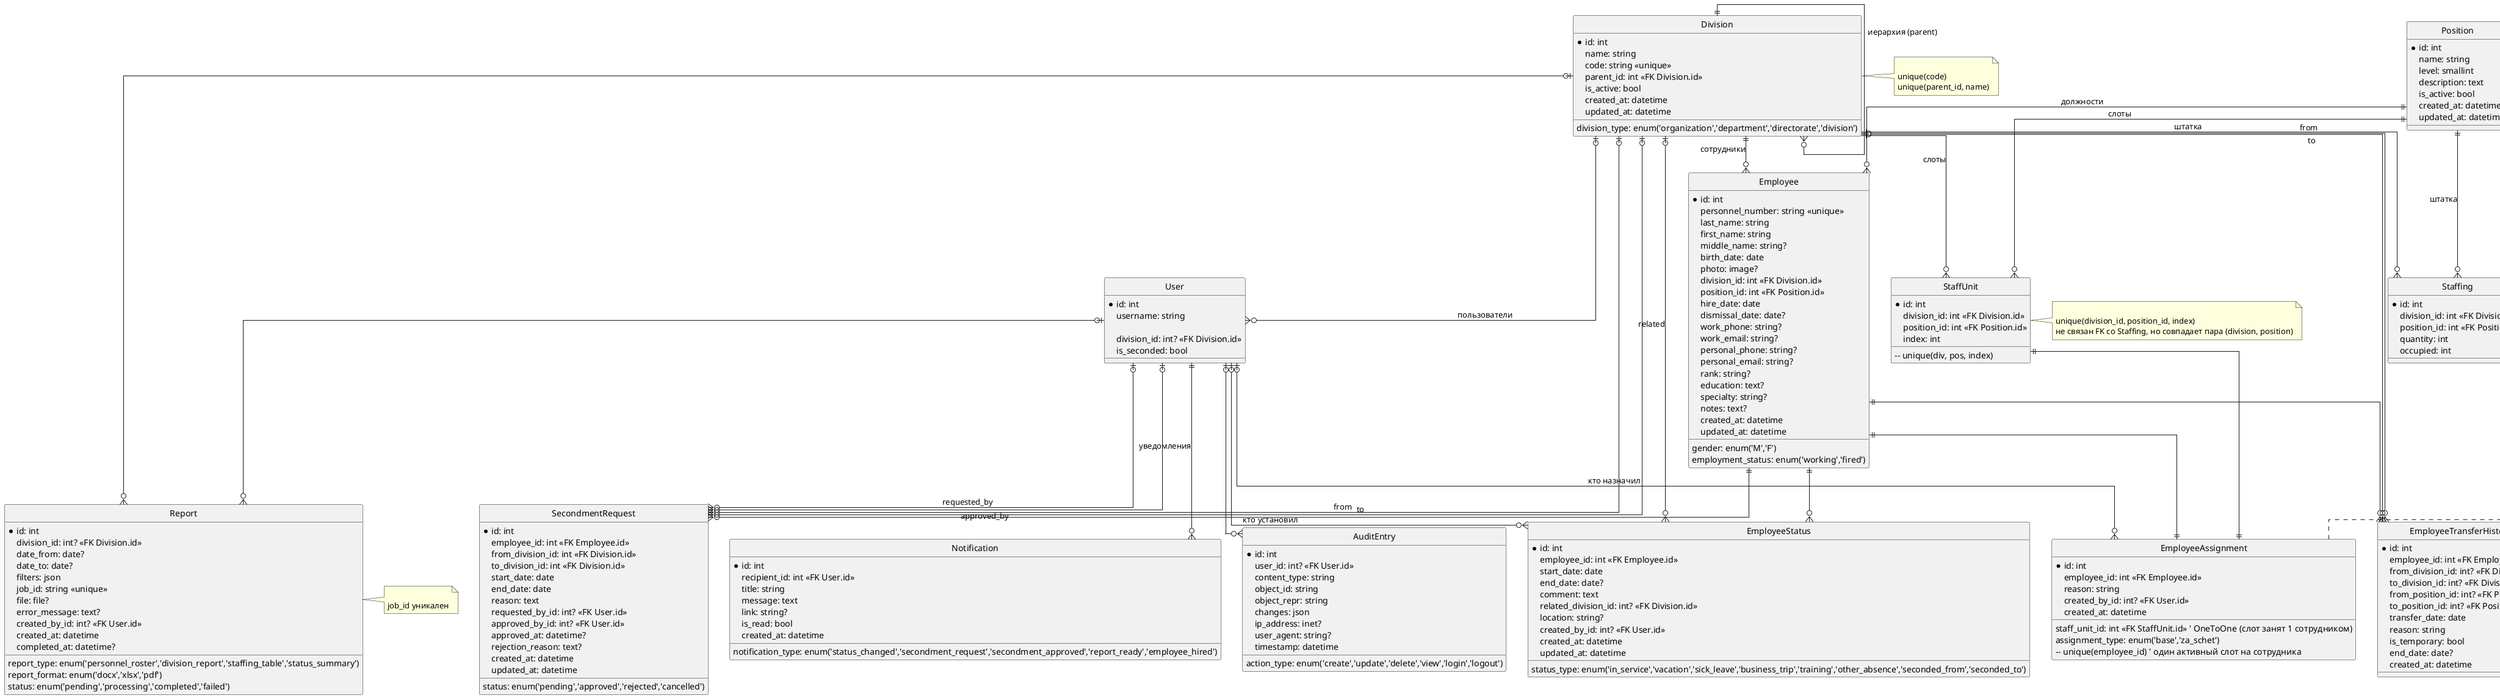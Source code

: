@startuml
' ER диаграмма текущей БД (по коду на сейчас)
hide circle
skinparam linetype ortho
skinparam packageStyle rectangle

entity "Division" as div {
*id: int
name: string
code: string <<unique>>
division_type: enum('organization','department','directorate','division')
parent_id: int <<FK Division.id>>
is_active: bool
created_at: datetime
updated_at: datetime
}
div ||--o{ div : "иерархия (parent)"

entity "User" as usr {
*id: int
username: string

division_id: int? <<FK Division.id>>
is_seconded: bool
}
div |o--o{ usr : "пользователи"

entity "Position" as pos {
*id: int
name: string
level: smallint
description: text
is_active: bool
created_at: datetime
updated_at: datetime
}

entity "Employee" as emp {
*id: int
personnel_number: string <<unique>>
last_name: string
first_name: string
middle_name: string?
birth_date: date
gender: enum('M','F')
photo: image?
division_id: int <<FK Division.id>>
position_id: int <<FK Position.id>>
hire_date: date
dismissal_date: date?
employment_status: enum('working','fired')
work_phone: string?
work_email: string?
personal_phone: string?
personal_email: string?
rank: string?
education: text?
specialty: string?
notes: text?
created_at: datetime
updated_at: datetime
}
div ||--o{ emp : "сотрудники"
pos ||--o{ emp : "должности"

entity "EmployeeTransferHistory" as etransf {
*id: int
employee_id: int <<FK Employee.id>>
from_division_id: int? <<FK Division.id>>
to_division_id: int? <<FK Division.id>>
from_position_id: int? <<FK Position.id>>
to_position_id: int? <<FK Position.id>>
transfer_date: date
reason: string
is_temporary: bool
end_date: date?
created_at: datetime
}
emp ||--o{ etransf
div |o--o{ etransf : "from"
div |o--o{ etransf : "to"
pos |o--o{ etransf : "from"
pos |o--o{ etransf : "to"

entity "Staffing" as stf {
*id: int
division_id: int <<FK Division.id>>
position_id: int <<FK Position.id>>
quantity: int
occupied: int
}
div ||--o{ stf : "штатка"
pos ||--o{ stf : "штатка"

entity "StaffUnit" as sunit {
*id: int
division_id: int <<FK Division.id>>
position_id: int <<FK Position.id>>
index: int
-- unique(div, pos, index)
}
div ||--o{ sunit : "слоты"
pos ||--o{ sunit : "слоты"

entity "EmployeeAssignment" as assign {
*id: int
employee_id: int <<FK Employee.id>>
staff_unit_id: int <<FK StaffUnit.id>> ' OneToOne (слот занят 1 сотрудником)
assignment_type: enum('base','za_schet')
reason: string
created_by_id: int? <<FK User.id>>
created_at: datetime
-- unique(employee_id) ' один активный слот на сотрудника
}
emp ||--|| assign
sunit ||--|| assign
usr |o--o{ assign : "кто назначил"

entity "Vacancy" as vac {
*id: int
staffing_id: int <<FK Staffing.id>>
status: enum('open','closed')
requirements: text
responsibilities: text
created_at: datetime
updated_at: datetime
}
stf ||--o{ vac : "вакансии"

entity "EmployeeStatus" as estatus {
*id: int
employee_id: int <<FK Employee.id>>
status_type: enum('in_service','vacation','sick_leave','business_trip','training','other_absence','seconded_from','seconded_to')
start_date: date
end_date: date?
comment: text
related_division_id: int? <<FK Division.id>>
location: string?
created_by_id: int? <<FK User.id>>
created_at: datetime
updated_at: datetime
}
emp ||--o{ estatus
div |o--o{ estatus : "related"
usr |o--o{ estatus : "кто установил"

entity "SecondmentRequest" as sreq {
*id: int
employee_id: int <<FK Employee.id>>
from_division_id: int <<FK Division.id>>
to_division_id: int <<FK Division.id>>
start_date: date
end_date: date
reason: text
status: enum('pending','approved','rejected','cancelled')
requested_by_id: int? <<FK User.id>>
approved_by_id: int? <<FK User.id>>
approved_at: datetime?
rejection_reason: text?
created_at: datetime
updated_at: datetime
}
emp ||--o{ sreq
div |o--o{ sreq : "from"
div |o--o{ sreq : "to"
usr |o--o{ sreq : "requested_by"
usr |o--o{ sreq : "approved_by"

entity "Report" as rpt {
*id: int
report_type: enum('personnel_roster','division_report','staffing_table','status_summary')
report_format: enum('docx','xlsx','pdf')
division_id: int? <<FK Division.id>>
date_from: date?
date_to: date?
filters: json
job_id: string <<unique>>
status: enum('pending','processing','completed','failed')
file: file?
error_message: text?
created_by_id: int? <<FK User.id>>
created_at: datetime
completed_at: datetime?
}
div |o--o{ rpt
usr |o--o{ rpt

entity "Notification" as notif {
*id: int
recipient_id: int <<FK User.id>>
notification_type: enum('status_changed','secondment_request','secondment_approved','report_ready','employee_hired')
title: string
message: text
link: string?
is_read: bool
created_at: datetime
}
usr ||--o{ notif : "уведомления"

entity "AuditEntry" as audit {
*id: int
user_id: int? <<FK User.id>>
action_type: enum('create','update','delete','view','login','logout')
content_type: string
object_id: string
object_repr: string
changes: json
ip_address: inet?
user_agent: string?
timestamp: datetime
}
usr |o--o{ audit

package "Dictionaries" {
entity "DismissalReason" as dreason {
*id: int
--
name: string <<unique>>
description: text?
is_active: bool
created_at: datetime
updated_at: datetime
}
entity "TransferReason" as treason {
*id: int
--
name: string <<unique>>
description: text?
is_active: bool
created_at: datetime
updated_at: datetime
}
entity "VacancyReason" as vreason {
*id: int
--
name: string <<unique>>
description: text?
is_active: bool
created_at: datetime
updated_at: datetime
}
entity "EducationType" as etype {
*id: int
--
name: string <<unique>>
description: text?
is_active: bool
created_at: datetime
updated_at: datetime
}
entity "DocumentType" as dtype {
*id: int
--
name: string <<unique>>
description: text?
is_active: bool
created_at: datetime
updated_at: datetime
}
entity "SystemSetting" as ssetting {
*id: int
--
key: string
value: text
created_at: datetime
updated_at: datetime
}
}

' Примечания по ограничениям
note right of div

unique(code)
unique(parent_id, name)
end note
note right of sunit

unique(division_id, position_id, index)
не связан FK со Staffing, но совпадает пара (division, position)
end note
note right of assign

OneToOne со StaffUnit (слот может быть занят только одним сотрудником)
unique(employee_id) — 1 активное назначение на сотрудника
end note
note right of rpt

job_id уникален
end note
@enduml